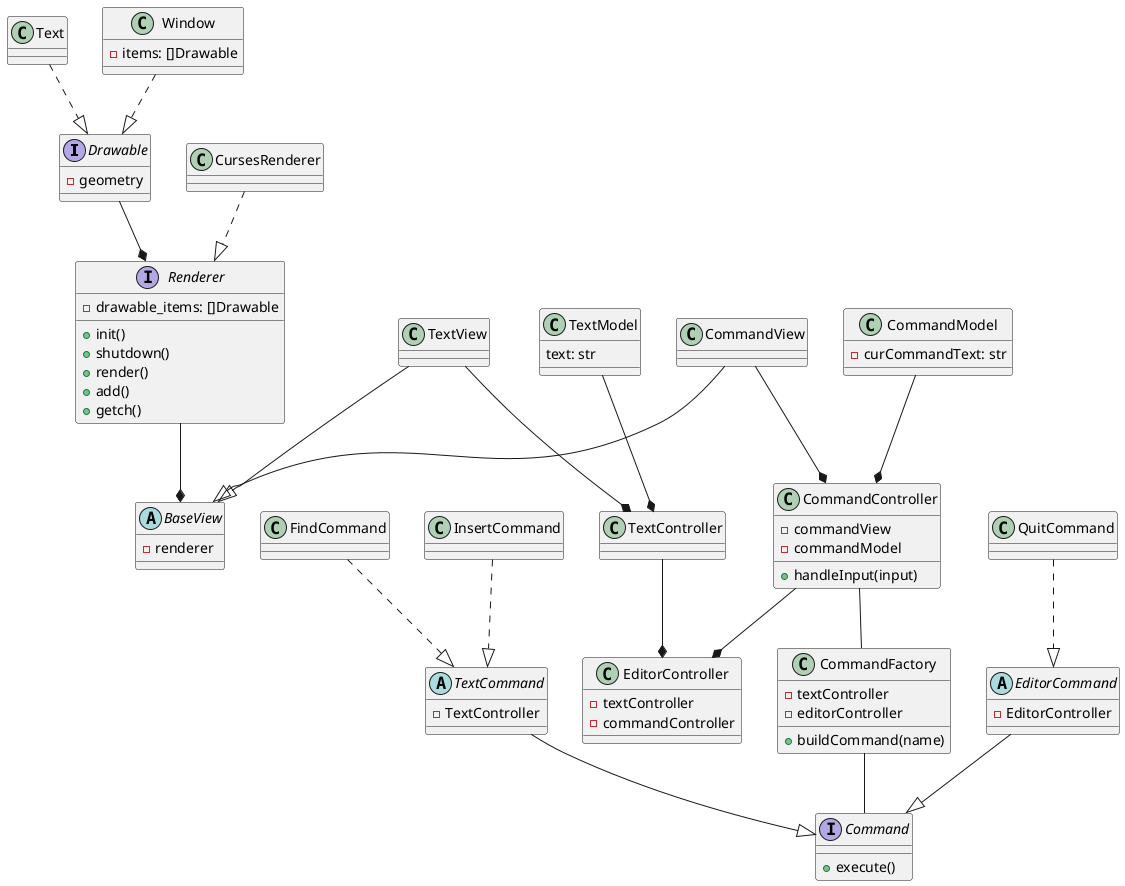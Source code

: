 @startuml

top to bottom direction

interface Drawable {
  - geometry
}

class Text {
}

class Window {
  - items: []Drawable
}

Text ..|> Drawable
Window ..|> Drawable

interface Renderer {
  + init()
  + shutdown()
  + render()
  + add()
  + getch()
  - drawable_items: []Drawable
}

class CursesRenderer {
}

abstract BaseView {
  - renderer
}

Drawable --* Renderer
Renderer --* BaseView

interface Command {
  + execute()
}

abstract EditorCommand {
  - EditorController
}

abstract TextCommand {
  - TextController
}

TextCommand --|> Command
EditorCommand --|> Command

class InsertCommand
class FindCommand
class QuitCommand

QuitCommand ..|> EditorCommand
InsertCommand ..|> TextCommand
FindCommand ..|> TextCommand

class EditorController {
  - textController
  - commandController
}

class CommandController {
  + handleInput(input)
  - commandView
  - commandModel
}

CommandController --* EditorController

class CommandFactory {
  + buildCommand(name)
  - textController
  - editorController
}

CommandFactory -- Command
CommandController -- CommandFactory

TextModel --* TextController
TextView --* TextController
CommandModel --* CommandController
CommandView --* CommandController

TextController --* EditorController


class TextModel {
  text: str
}

class TextView

class CommandView

class CommandModel {
  - curCommandText: str
}

TextView --|> BaseView
CommandView --|> BaseView
CursesRenderer ..|> Renderer



@enduml